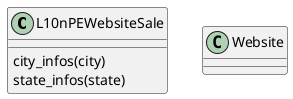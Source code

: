 @startuml classes_l10n_pe_website_sale
set namespaceSeparator none
class "L10nPEWebsiteSale" as odoo_src.odoo.addons.l10n_pe_website_sale.controllers.main.L10nPEWebsiteSale {
  city_infos(city)
  state_infos(state)
}
class "Website" as odoo_src.odoo.addons.l10n_pe_website_sale.models.website.Website {
}
@enduml
